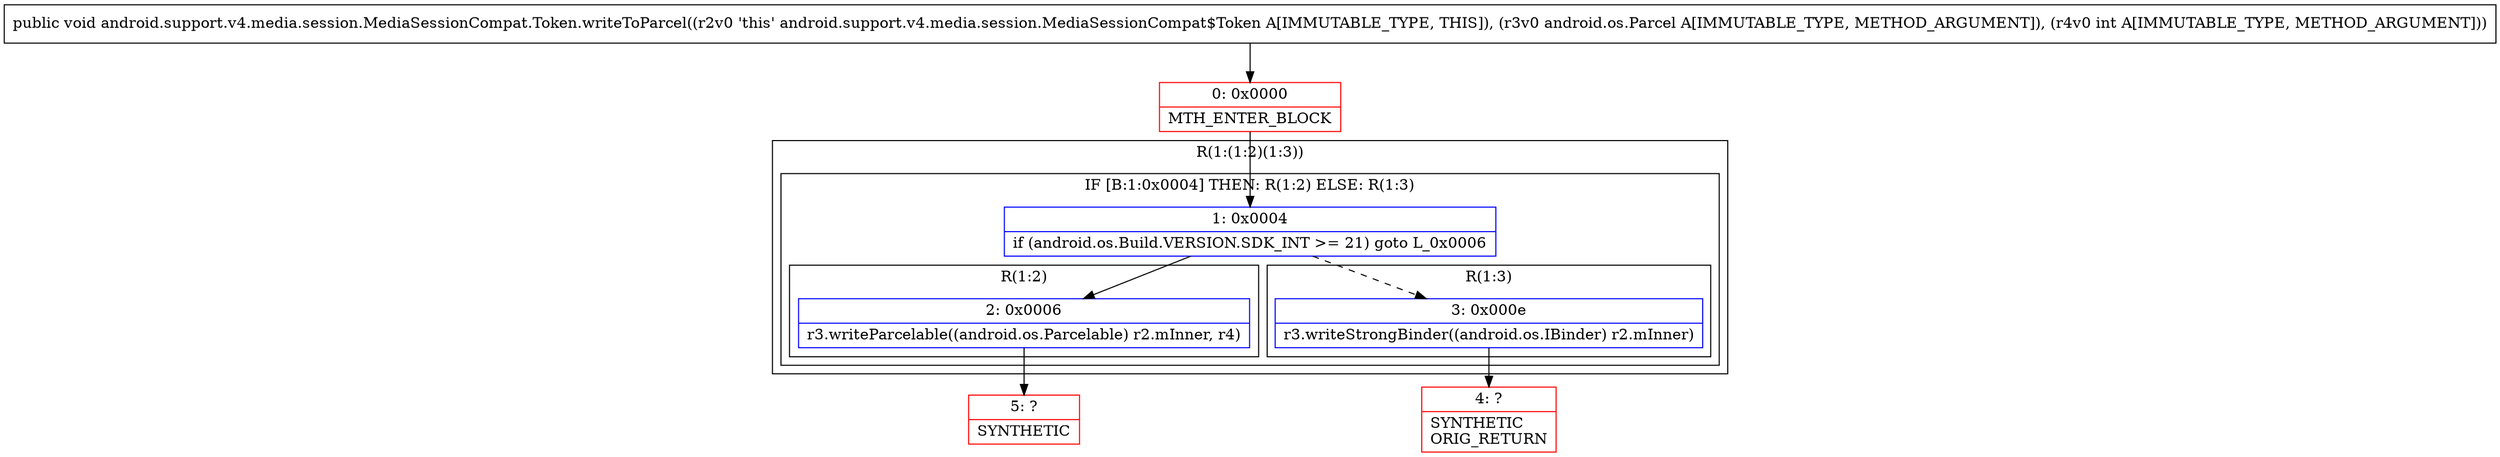 digraph "CFG forandroid.support.v4.media.session.MediaSessionCompat.Token.writeToParcel(Landroid\/os\/Parcel;I)V" {
subgraph cluster_Region_32258766 {
label = "R(1:(1:2)(1:3))";
node [shape=record,color=blue];
subgraph cluster_IfRegion_926375697 {
label = "IF [B:1:0x0004] THEN: R(1:2) ELSE: R(1:3)";
node [shape=record,color=blue];
Node_1 [shape=record,label="{1\:\ 0x0004|if (android.os.Build.VERSION.SDK_INT \>= 21) goto L_0x0006\l}"];
subgraph cluster_Region_1278353555 {
label = "R(1:2)";
node [shape=record,color=blue];
Node_2 [shape=record,label="{2\:\ 0x0006|r3.writeParcelable((android.os.Parcelable) r2.mInner, r4)\l}"];
}
subgraph cluster_Region_1952085729 {
label = "R(1:3)";
node [shape=record,color=blue];
Node_3 [shape=record,label="{3\:\ 0x000e|r3.writeStrongBinder((android.os.IBinder) r2.mInner)\l}"];
}
}
}
Node_0 [shape=record,color=red,label="{0\:\ 0x0000|MTH_ENTER_BLOCK\l}"];
Node_4 [shape=record,color=red,label="{4\:\ ?|SYNTHETIC\lORIG_RETURN\l}"];
Node_5 [shape=record,color=red,label="{5\:\ ?|SYNTHETIC\l}"];
MethodNode[shape=record,label="{public void android.support.v4.media.session.MediaSessionCompat.Token.writeToParcel((r2v0 'this' android.support.v4.media.session.MediaSessionCompat$Token A[IMMUTABLE_TYPE, THIS]), (r3v0 android.os.Parcel A[IMMUTABLE_TYPE, METHOD_ARGUMENT]), (r4v0 int A[IMMUTABLE_TYPE, METHOD_ARGUMENT])) }"];
MethodNode -> Node_0;
Node_1 -> Node_2;
Node_1 -> Node_3[style=dashed];
Node_2 -> Node_5;
Node_3 -> Node_4;
Node_0 -> Node_1;
}

